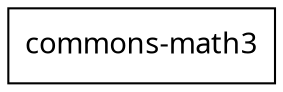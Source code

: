 digraph "G" {
node ["fontname"="Times New Roman"]
"orgapachecommonscommonsmath3" ["shape"="rectangle","label"="commons-math3"]
}